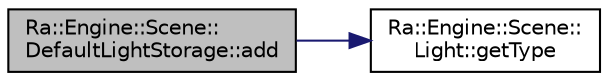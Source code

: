 digraph "Ra::Engine::Scene::DefaultLightStorage::add"
{
 // INTERACTIVE_SVG=YES
 // LATEX_PDF_SIZE
  edge [fontname="Helvetica",fontsize="10",labelfontname="Helvetica",labelfontsize="10"];
  node [fontname="Helvetica",fontsize="10",shape=record];
  rankdir="LR";
  Node1 [label="Ra::Engine::Scene::\lDefaultLightStorage::add",height=0.2,width=0.4,color="black", fillcolor="grey75", style="filled", fontcolor="black",tooltip="Add a Light to the container."];
  Node1 -> Node2 [color="midnightblue",fontsize="10",style="solid",fontname="Helvetica"];
  Node2 [label="Ra::Engine::Scene::\lLight::getType",height=0.2,width=0.4,color="black", fillcolor="white", style="filled",URL="$classRa_1_1Engine_1_1Scene_1_1Light.html#ab9d04699744c724107dd017d73b862af",tooltip=" "];
}

